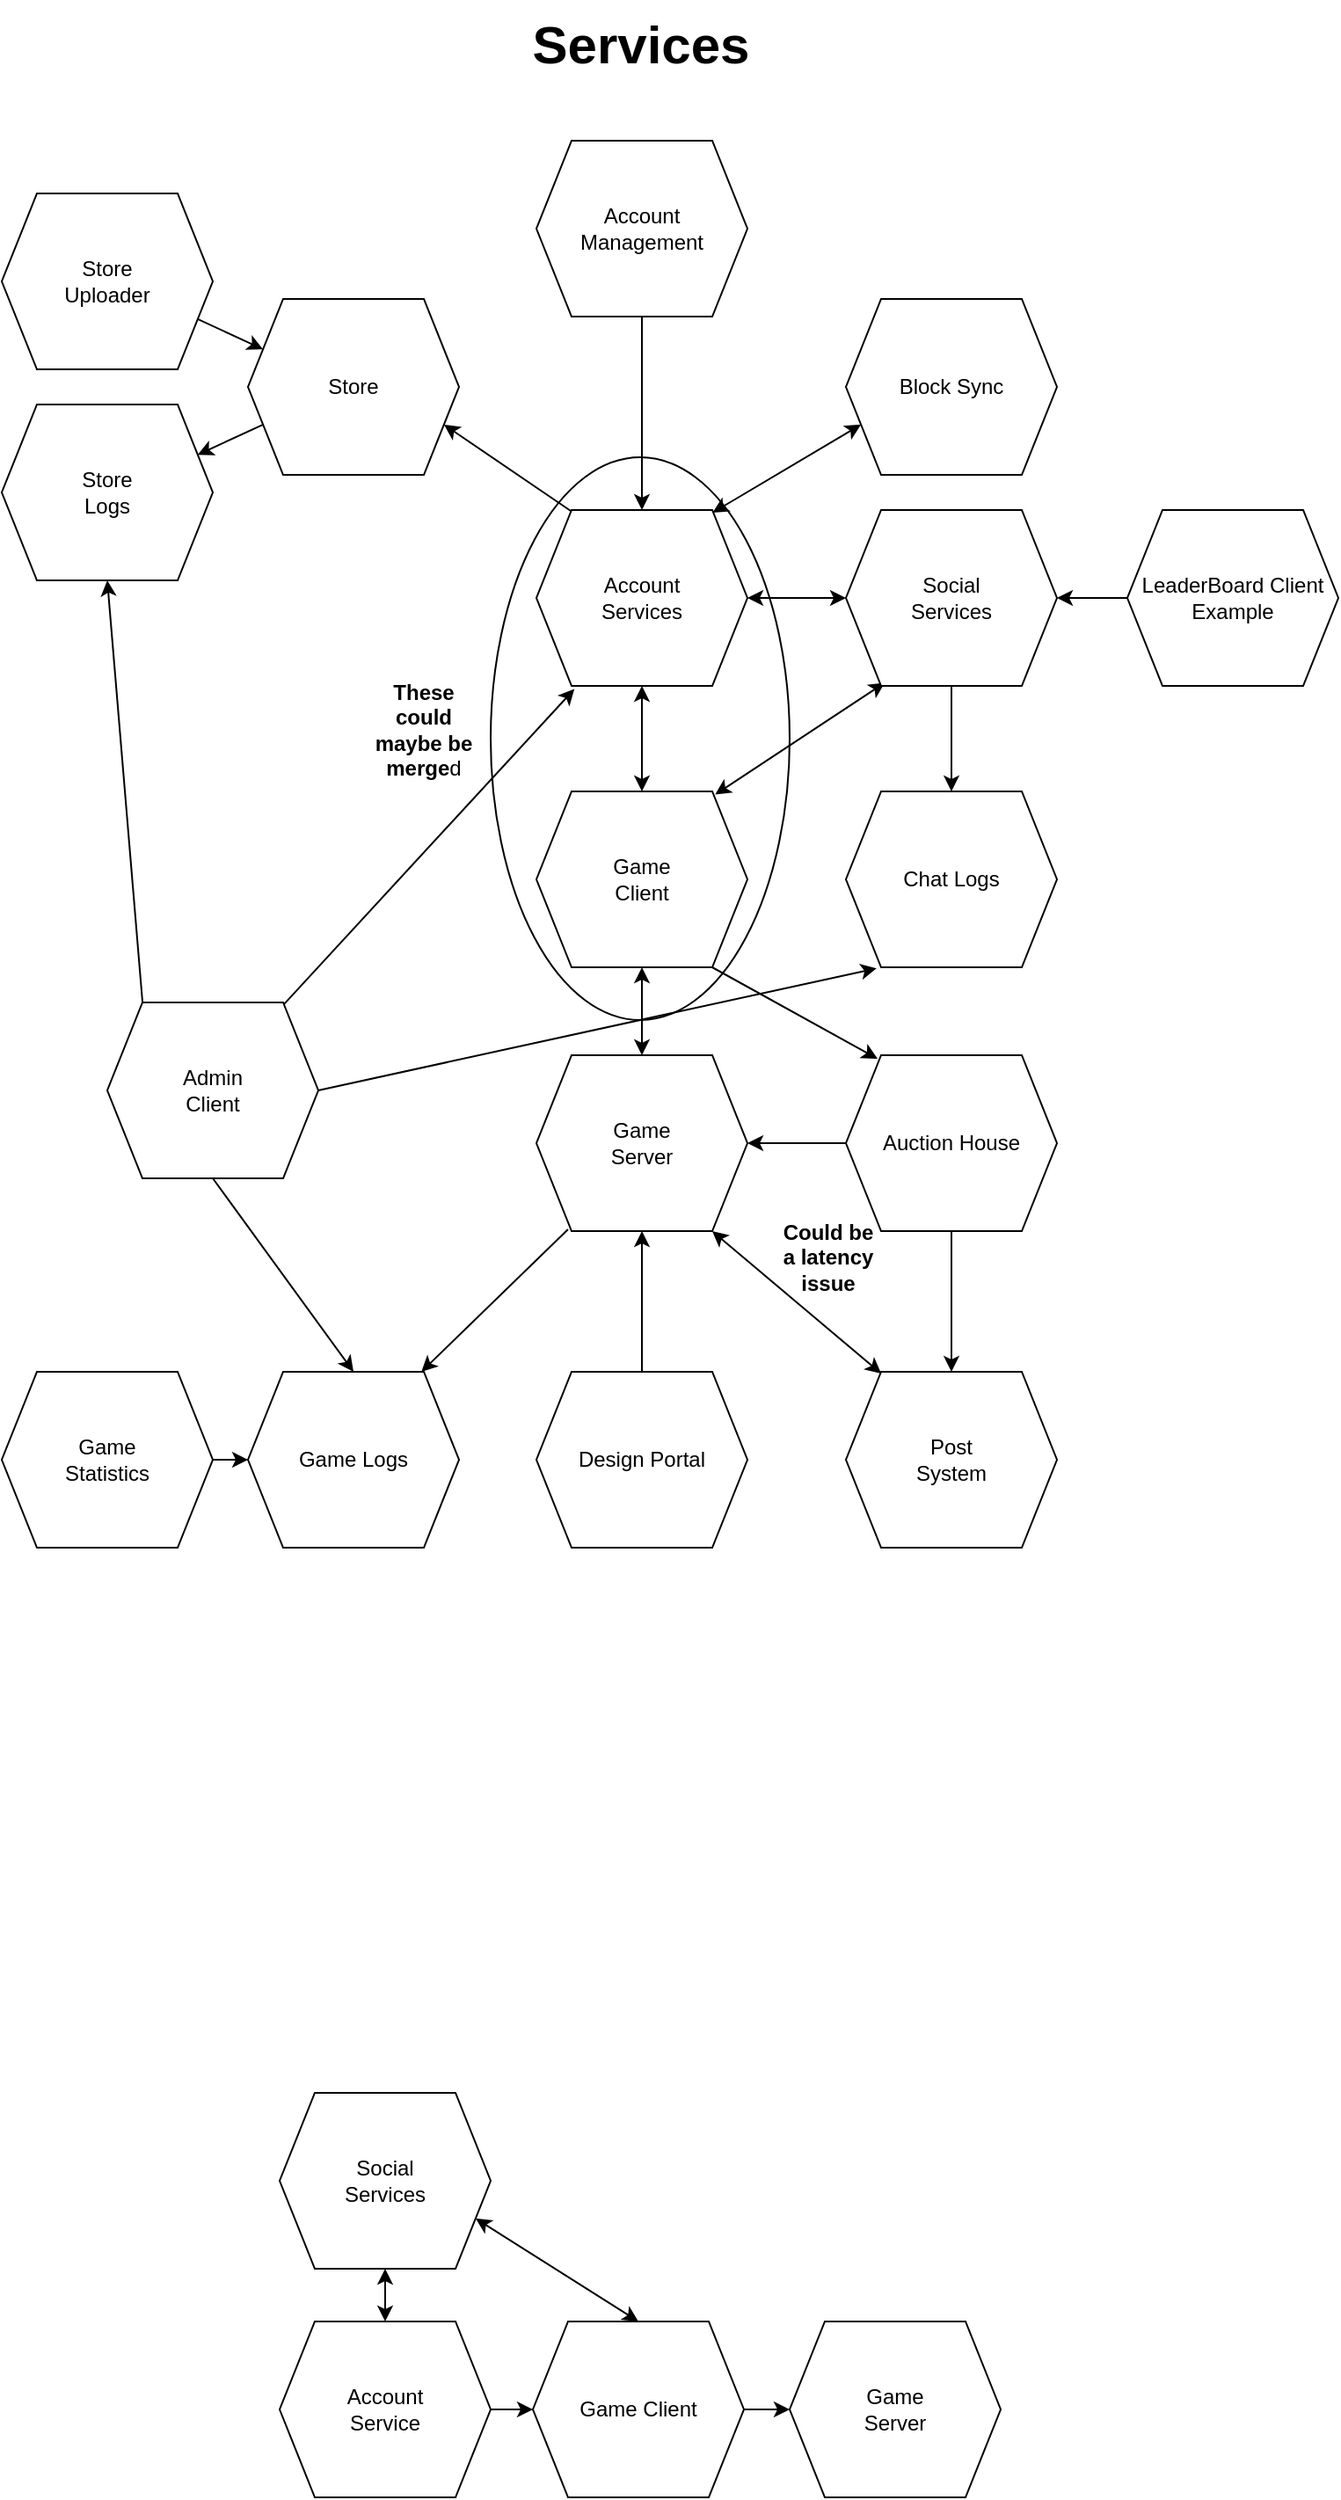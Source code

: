 <mxfile version="21.5.1" type="device">
  <diagram name="Page-1" id="ouslWT2YGiyZ6aAVi6Vt">
    <mxGraphModel dx="1132" dy="935" grid="1" gridSize="10" guides="1" tooltips="1" connect="1" arrows="1" fold="1" page="1" pageScale="1" pageWidth="827" pageHeight="1169" math="0" shadow="0">
      <root>
        <mxCell id="0" />
        <mxCell id="1" parent="0" />
        <mxCell id="ovEI8VttrBKGOXBfAtOH-37" style="edgeStyle=orthogonalEdgeStyle;rounded=0;orthogonalLoop=1;jettySize=auto;html=1;exitX=0.5;exitY=1;exitDx=0;exitDy=0;entryX=0.5;entryY=0;entryDx=0;entryDy=0;" edge="1" parent="1" source="vHYNXInpNzCDS2vVLXOG-13" target="hUZUmu3hO7L59Wzbt8yE-30">
          <mxGeometry relative="1" as="geometry">
            <mxPoint x="424" y="160" as="sourcePoint" />
          </mxGeometry>
        </mxCell>
        <mxCell id="vHYNXInpNzCDS2vVLXOG-13" value="Account&lt;br&gt;Management" style="shape=hexagon;perimeter=hexagonPerimeter2;whiteSpace=wrap;html=1;fixedSize=1;" parent="1" vertex="1">
          <mxGeometry x="364" y="90" width="120" height="100" as="geometry" />
        </mxCell>
        <mxCell id="vHYNXInpNzCDS2vVLXOG-15" value="Design Portal" style="shape=hexagon;perimeter=hexagonPerimeter2;whiteSpace=wrap;html=1;fixedSize=1;" parent="1" vertex="1">
          <mxGeometry x="364" y="790" width="120" height="100" as="geometry" />
        </mxCell>
        <mxCell id="hUZUmu3hO7L59Wzbt8yE-59" style="rounded=0;orthogonalLoop=1;jettySize=auto;html=1;exitX=0.184;exitY=0.982;exitDx=0;exitDy=0;startArrow=classic;startFill=1;exitPerimeter=0;entryX=0.847;entryY=0.018;entryDx=0;entryDy=0;entryPerimeter=0;" parent="1" source="hUZUmu3hO7L59Wzbt8yE-1" target="hUZUmu3hO7L59Wzbt8yE-16" edge="1">
          <mxGeometry relative="1" as="geometry">
            <mxPoint x="540" y="530" as="sourcePoint" />
            <mxPoint x="500" y="460" as="targetPoint" />
          </mxGeometry>
        </mxCell>
        <mxCell id="hUZUmu3hO7L59Wzbt8yE-85" value="" style="edgeStyle=orthogonalEdgeStyle;rounded=0;orthogonalLoop=1;jettySize=auto;html=1;" parent="1" source="vHYNXInpNzCDS2vVLXOG-24" target="hUZUmu3hO7L59Wzbt8yE-71" edge="1">
          <mxGeometry relative="1" as="geometry" />
        </mxCell>
        <mxCell id="ovEI8VttrBKGOXBfAtOH-35" style="rounded=0;orthogonalLoop=1;jettySize=auto;html=1;exitX=0;exitY=0.5;exitDx=0;exitDy=0;entryX=1;entryY=0.5;entryDx=0;entryDy=0;" edge="1" parent="1" source="vHYNXInpNzCDS2vVLXOG-24" target="ovEI8VttrBKGOXBfAtOH-14">
          <mxGeometry relative="1" as="geometry">
            <mxPoint x="490" y="660" as="targetPoint" />
          </mxGeometry>
        </mxCell>
        <mxCell id="vHYNXInpNzCDS2vVLXOG-24" value="Auction House" style="shape=hexagon;perimeter=hexagonPerimeter2;whiteSpace=wrap;html=1;fixedSize=1;" parent="1" vertex="1">
          <mxGeometry x="540" y="610" width="120" height="100" as="geometry" />
        </mxCell>
        <mxCell id="ovEI8VttrBKGOXBfAtOH-22" style="edgeStyle=orthogonalEdgeStyle;rounded=0;orthogonalLoop=1;jettySize=auto;html=1;exitX=0.5;exitY=1;exitDx=0;exitDy=0;entryX=0.5;entryY=0;entryDx=0;entryDy=0;" edge="1" parent="1" source="hUZUmu3hO7L59Wzbt8yE-1" target="ovEI8VttrBKGOXBfAtOH-20">
          <mxGeometry relative="1" as="geometry" />
        </mxCell>
        <mxCell id="hUZUmu3hO7L59Wzbt8yE-1" value="Social &lt;br&gt;Services" style="shape=hexagon;perimeter=hexagonPerimeter2;whiteSpace=wrap;html=1;fixedSize=1;" parent="1" vertex="1">
          <mxGeometry x="540" y="300" width="120" height="100" as="geometry" />
        </mxCell>
        <mxCell id="hUZUmu3hO7L59Wzbt8yE-3" value="&lt;font style=&quot;font-size: 30px;&quot;&gt;&lt;b&gt;Services&lt;/b&gt;&lt;/font&gt;" style="text;html=1;align=center;verticalAlign=middle;resizable=0;points=[];autosize=1;strokeColor=none;fillColor=none;" parent="1" vertex="1">
          <mxGeometry x="348" y="10" width="150" height="50" as="geometry" />
        </mxCell>
        <mxCell id="hUZUmu3hO7L59Wzbt8yE-27" style="rounded=0;orthogonalLoop=1;jettySize=auto;html=1;exitX=0.833;exitY=1;exitDx=0;exitDy=0;startArrow=classic;startFill=1;exitPerimeter=0;entryX=0.167;entryY=0.01;entryDx=0;entryDy=0;entryPerimeter=0;" parent="1" source="ovEI8VttrBKGOXBfAtOH-14" target="hUZUmu3hO7L59Wzbt8yE-71" edge="1">
          <mxGeometry relative="1" as="geometry">
            <mxPoint x="550" y="770" as="targetPoint" />
          </mxGeometry>
        </mxCell>
        <mxCell id="hUZUmu3hO7L59Wzbt8yE-52" style="rounded=0;orthogonalLoop=1;jettySize=auto;html=1;entryX=0.5;entryY=1;entryDx=0;entryDy=0;exitX=0.5;exitY=0;exitDx=0;exitDy=0;" parent="1" source="vHYNXInpNzCDS2vVLXOG-15" target="ovEI8VttrBKGOXBfAtOH-14" edge="1">
          <mxGeometry relative="1" as="geometry">
            <mxPoint x="400" y="760" as="sourcePoint" />
          </mxGeometry>
        </mxCell>
        <mxCell id="hUZUmu3hO7L59Wzbt8yE-73" style="rounded=0;orthogonalLoop=1;jettySize=auto;html=1;exitX=0.833;exitY=1;exitDx=0;exitDy=0;startArrow=none;startFill=0;exitPerimeter=0;entryX=0.15;entryY=0.02;entryDx=0;entryDy=0;entryPerimeter=0;" parent="1" source="hUZUmu3hO7L59Wzbt8yE-16" target="vHYNXInpNzCDS2vVLXOG-24" edge="1">
          <mxGeometry relative="1" as="geometry">
            <mxPoint x="560" y="650" as="targetPoint" />
          </mxGeometry>
        </mxCell>
        <mxCell id="ovEI8VttrBKGOXBfAtOH-15" style="rounded=0;orthogonalLoop=1;jettySize=auto;html=1;exitX=0.5;exitY=1;exitDx=0;exitDy=0;entryX=0.5;entryY=0;entryDx=0;entryDy=0;startArrow=classic;startFill=1;" edge="1" parent="1" source="hUZUmu3hO7L59Wzbt8yE-16" target="ovEI8VttrBKGOXBfAtOH-14">
          <mxGeometry relative="1" as="geometry" />
        </mxCell>
        <mxCell id="hUZUmu3hO7L59Wzbt8yE-16" value="Game&lt;br&gt;Client" style="shape=hexagon;perimeter=hexagonPerimeter2;whiteSpace=wrap;html=1;fixedSize=1;" parent="1" vertex="1">
          <mxGeometry x="364" y="460" width="120" height="100" as="geometry" />
        </mxCell>
        <mxCell id="hUZUmu3hO7L59Wzbt8yE-51" style="rounded=0;orthogonalLoop=1;jettySize=auto;html=1;exitX=0;exitY=0.5;exitDx=0;exitDy=0;entryX=1;entryY=0.5;entryDx=0;entryDy=0;" parent="1" source="hUZUmu3hO7L59Wzbt8yE-21" target="hUZUmu3hO7L59Wzbt8yE-1" edge="1">
          <mxGeometry relative="1" as="geometry">
            <mxPoint x="670" y="400" as="targetPoint" />
          </mxGeometry>
        </mxCell>
        <mxCell id="hUZUmu3hO7L59Wzbt8yE-21" value="LeaderBoard Client&lt;br&gt;Example" style="shape=hexagon;perimeter=hexagonPerimeter2;whiteSpace=wrap;html=1;fixedSize=1;" parent="1" vertex="1">
          <mxGeometry x="700" y="300" width="120" height="100" as="geometry" />
        </mxCell>
        <mxCell id="hUZUmu3hO7L59Wzbt8yE-64" style="edgeStyle=orthogonalEdgeStyle;rounded=0;orthogonalLoop=1;jettySize=auto;html=1;exitX=0.5;exitY=1;exitDx=0;exitDy=0;startArrow=classic;startFill=1;" parent="1" source="hUZUmu3hO7L59Wzbt8yE-30" target="hUZUmu3hO7L59Wzbt8yE-16" edge="1">
          <mxGeometry relative="1" as="geometry" />
        </mxCell>
        <mxCell id="hUZUmu3hO7L59Wzbt8yE-84" style="rounded=0;orthogonalLoop=1;jettySize=auto;html=1;exitX=0.175;exitY=0.015;exitDx=0;exitDy=0;exitPerimeter=0;entryX=1;entryY=0.75;entryDx=0;entryDy=0;" parent="1" source="hUZUmu3hO7L59Wzbt8yE-30" target="hUZUmu3hO7L59Wzbt8yE-83" edge="1">
          <mxGeometry relative="1" as="geometry">
            <mxPoint x="330" y="260" as="targetPoint" />
          </mxGeometry>
        </mxCell>
        <mxCell id="hUZUmu3hO7L59Wzbt8yE-92" style="rounded=0;orthogonalLoop=1;jettySize=auto;html=1;exitX=0.835;exitY=0.015;exitDx=0;exitDy=0;entryX=0;entryY=0.75;entryDx=0;entryDy=0;startArrow=classic;startFill=1;exitPerimeter=0;" parent="1" source="hUZUmu3hO7L59Wzbt8yE-30" target="hUZUmu3hO7L59Wzbt8yE-91" edge="1">
          <mxGeometry relative="1" as="geometry" />
        </mxCell>
        <mxCell id="ovEI8VttrBKGOXBfAtOH-16" style="edgeStyle=orthogonalEdgeStyle;rounded=0;orthogonalLoop=1;jettySize=auto;html=1;exitX=1;exitY=0.5;exitDx=0;exitDy=0;entryX=0;entryY=0.5;entryDx=0;entryDy=0;startArrow=classic;startFill=1;" edge="1" parent="1" source="hUZUmu3hO7L59Wzbt8yE-30" target="hUZUmu3hO7L59Wzbt8yE-1">
          <mxGeometry relative="1" as="geometry" />
        </mxCell>
        <mxCell id="hUZUmu3hO7L59Wzbt8yE-30" value="Account &lt;br&gt;Services" style="shape=hexagon;perimeter=hexagonPerimeter2;whiteSpace=wrap;html=1;fixedSize=1;" parent="1" vertex="1">
          <mxGeometry x="364" y="300" width="120" height="100" as="geometry" />
        </mxCell>
        <mxCell id="hUZUmu3hO7L59Wzbt8yE-67" style="rounded=0;orthogonalLoop=1;jettySize=auto;html=1;exitX=1;exitY=0.5;exitDx=0;exitDy=0;entryX=0.145;entryY=1.006;entryDx=0;entryDy=0;entryPerimeter=0;" parent="1" source="hUZUmu3hO7L59Wzbt8yE-65" target="ovEI8VttrBKGOXBfAtOH-20" edge="1">
          <mxGeometry relative="1" as="geometry">
            <mxPoint x="560.88" y="810.7" as="targetPoint" />
          </mxGeometry>
        </mxCell>
        <mxCell id="ovEI8VttrBKGOXBfAtOH-31" style="rounded=0;orthogonalLoop=1;jettySize=auto;html=1;exitX=0.836;exitY=0.012;exitDx=0;exitDy=0;entryX=0.18;entryY=1.018;entryDx=0;entryDy=0;entryPerimeter=0;exitPerimeter=0;" edge="1" parent="1" source="hUZUmu3hO7L59Wzbt8yE-65" target="hUZUmu3hO7L59Wzbt8yE-30">
          <mxGeometry relative="1" as="geometry" />
        </mxCell>
        <mxCell id="ovEI8VttrBKGOXBfAtOH-36" style="rounded=0;orthogonalLoop=1;jettySize=auto;html=1;exitX=0.167;exitY=0;exitDx=0;exitDy=0;entryX=0.5;entryY=1;entryDx=0;entryDy=0;exitPerimeter=0;" edge="1" parent="1" source="hUZUmu3hO7L59Wzbt8yE-65" target="ovEI8VttrBKGOXBfAtOH-26">
          <mxGeometry relative="1" as="geometry" />
        </mxCell>
        <mxCell id="hUZUmu3hO7L59Wzbt8yE-65" value="Admin&lt;br&gt;Client" style="shape=hexagon;perimeter=hexagonPerimeter2;whiteSpace=wrap;html=1;fixedSize=1;" parent="1" vertex="1">
          <mxGeometry x="120" y="580" width="120" height="100" as="geometry" />
        </mxCell>
        <mxCell id="hUZUmu3hO7L59Wzbt8yE-71" value="Post &lt;br&gt;System" style="shape=hexagon;perimeter=hexagonPerimeter2;whiteSpace=wrap;html=1;fixedSize=1;" parent="1" vertex="1">
          <mxGeometry x="540" y="790" width="120" height="100" as="geometry" />
        </mxCell>
        <mxCell id="ovEI8VttrBKGOXBfAtOH-28" style="rounded=0;orthogonalLoop=1;jettySize=auto;html=1;exitX=0;exitY=0.75;exitDx=0;exitDy=0;entryX=1;entryY=0.25;entryDx=0;entryDy=0;" edge="1" parent="1" source="hUZUmu3hO7L59Wzbt8yE-83" target="ovEI8VttrBKGOXBfAtOH-26">
          <mxGeometry relative="1" as="geometry" />
        </mxCell>
        <mxCell id="hUZUmu3hO7L59Wzbt8yE-83" value="Store" style="shape=hexagon;perimeter=hexagonPerimeter2;whiteSpace=wrap;html=1;fixedSize=1;" parent="1" vertex="1">
          <mxGeometry x="200" y="180" width="120" height="100" as="geometry" />
        </mxCell>
        <mxCell id="hUZUmu3hO7L59Wzbt8yE-91" value="Block Sync" style="shape=hexagon;perimeter=hexagonPerimeter2;whiteSpace=wrap;html=1;fixedSize=1;" parent="1" vertex="1">
          <mxGeometry x="540" y="180" width="120" height="100" as="geometry" />
        </mxCell>
        <mxCell id="hUZUmu3hO7L59Wzbt8yE-95" style="rounded=0;orthogonalLoop=1;jettySize=auto;html=1;exitX=1;exitY=0.75;exitDx=0;exitDy=0;entryX=0;entryY=0.25;entryDx=0;entryDy=0;" parent="1" source="hUZUmu3hO7L59Wzbt8yE-93" target="hUZUmu3hO7L59Wzbt8yE-83" edge="1">
          <mxGeometry relative="1" as="geometry" />
        </mxCell>
        <mxCell id="hUZUmu3hO7L59Wzbt8yE-93" value="Store &lt;br&gt;Uploader" style="shape=hexagon;perimeter=hexagonPerimeter2;whiteSpace=wrap;html=1;fixedSize=1;" parent="1" vertex="1">
          <mxGeometry x="60" y="120" width="120" height="100" as="geometry" />
        </mxCell>
        <mxCell id="ovEI8VttrBKGOXBfAtOH-25" style="rounded=0;orthogonalLoop=1;jettySize=auto;html=1;exitX=0.15;exitY=0.99;exitDx=0;exitDy=0;entryX=0.822;entryY=0;entryDx=0;entryDy=0;entryPerimeter=0;exitPerimeter=0;" edge="1" parent="1" source="ovEI8VttrBKGOXBfAtOH-14" target="ovEI8VttrBKGOXBfAtOH-2">
          <mxGeometry relative="1" as="geometry">
            <mxPoint x="360" y="580" as="sourcePoint" />
            <mxPoint x="300" y="670" as="targetPoint" />
          </mxGeometry>
        </mxCell>
        <mxCell id="ovEI8VttrBKGOXBfAtOH-2" value="Game&amp;nbsp;Logs" style="shape=hexagon;perimeter=hexagonPerimeter2;whiteSpace=wrap;html=1;fixedSize=1;" vertex="1" parent="1">
          <mxGeometry x="200" y="790" width="120" height="100" as="geometry" />
        </mxCell>
        <mxCell id="ovEI8VttrBKGOXBfAtOH-4" style="rounded=0;orthogonalLoop=1;jettySize=auto;html=1;exitX=0.5;exitY=1;exitDx=0;exitDy=0;entryX=0.5;entryY=0;entryDx=0;entryDy=0;" edge="1" parent="1" source="hUZUmu3hO7L59Wzbt8yE-65" target="ovEI8VttrBKGOXBfAtOH-2">
          <mxGeometry relative="1" as="geometry">
            <mxPoint x="250" y="710" as="sourcePoint" />
            <mxPoint x="200" y="860" as="targetPoint" />
          </mxGeometry>
        </mxCell>
        <mxCell id="ovEI8VttrBKGOXBfAtOH-9" style="edgeStyle=orthogonalEdgeStyle;rounded=0;orthogonalLoop=1;jettySize=auto;html=1;exitX=1;exitY=0.5;exitDx=0;exitDy=0;entryX=0;entryY=0.5;entryDx=0;entryDy=0;" edge="1" parent="1" source="ovEI8VttrBKGOXBfAtOH-6" target="ovEI8VttrBKGOXBfAtOH-7">
          <mxGeometry relative="1" as="geometry" />
        </mxCell>
        <mxCell id="ovEI8VttrBKGOXBfAtOH-6" value="Account&lt;br&gt;Service" style="shape=hexagon;perimeter=hexagonPerimeter2;whiteSpace=wrap;html=1;fixedSize=1;" vertex="1" parent="1">
          <mxGeometry x="218" y="1330" width="120" height="100" as="geometry" />
        </mxCell>
        <mxCell id="ovEI8VttrBKGOXBfAtOH-10" style="edgeStyle=orthogonalEdgeStyle;rounded=0;orthogonalLoop=1;jettySize=auto;html=1;exitX=1;exitY=0.5;exitDx=0;exitDy=0;entryX=0;entryY=0.5;entryDx=0;entryDy=0;" edge="1" parent="1" source="ovEI8VttrBKGOXBfAtOH-7" target="ovEI8VttrBKGOXBfAtOH-8">
          <mxGeometry relative="1" as="geometry" />
        </mxCell>
        <mxCell id="ovEI8VttrBKGOXBfAtOH-7" value="Game Client" style="shape=hexagon;perimeter=hexagonPerimeter2;whiteSpace=wrap;html=1;fixedSize=1;" vertex="1" parent="1">
          <mxGeometry x="362" y="1330" width="120" height="100" as="geometry" />
        </mxCell>
        <mxCell id="ovEI8VttrBKGOXBfAtOH-8" value="Game&lt;br&gt;Server" style="shape=hexagon;perimeter=hexagonPerimeter2;whiteSpace=wrap;html=1;fixedSize=1;" vertex="1" parent="1">
          <mxGeometry x="508" y="1330" width="120" height="100" as="geometry" />
        </mxCell>
        <mxCell id="ovEI8VttrBKGOXBfAtOH-12" style="edgeStyle=orthogonalEdgeStyle;rounded=0;orthogonalLoop=1;jettySize=auto;html=1;exitX=0.5;exitY=1;exitDx=0;exitDy=0;entryX=0.5;entryY=0;entryDx=0;entryDy=0;startArrow=classic;startFill=1;" edge="1" parent="1" source="ovEI8VttrBKGOXBfAtOH-11" target="ovEI8VttrBKGOXBfAtOH-6">
          <mxGeometry relative="1" as="geometry" />
        </mxCell>
        <mxCell id="ovEI8VttrBKGOXBfAtOH-13" style="rounded=0;orthogonalLoop=1;jettySize=auto;html=1;exitX=1;exitY=0.75;exitDx=0;exitDy=0;entryX=0.5;entryY=0;entryDx=0;entryDy=0;startArrow=classic;startFill=1;" edge="1" parent="1" source="ovEI8VttrBKGOXBfAtOH-11" target="ovEI8VttrBKGOXBfAtOH-7">
          <mxGeometry relative="1" as="geometry" />
        </mxCell>
        <mxCell id="ovEI8VttrBKGOXBfAtOH-11" value="Social&lt;br&gt;Services" style="shape=hexagon;perimeter=hexagonPerimeter2;whiteSpace=wrap;html=1;fixedSize=1;" vertex="1" parent="1">
          <mxGeometry x="218" y="1200" width="120" height="100" as="geometry" />
        </mxCell>
        <mxCell id="ovEI8VttrBKGOXBfAtOH-14" value="Game&lt;br&gt;Server" style="shape=hexagon;perimeter=hexagonPerimeter2;whiteSpace=wrap;html=1;fixedSize=1;" vertex="1" parent="1">
          <mxGeometry x="364" y="610" width="120" height="100" as="geometry" />
        </mxCell>
        <mxCell id="ovEI8VttrBKGOXBfAtOH-19" style="edgeStyle=orthogonalEdgeStyle;rounded=0;orthogonalLoop=1;jettySize=auto;html=1;exitX=1;exitY=0.5;exitDx=0;exitDy=0;entryX=0;entryY=0.5;entryDx=0;entryDy=0;" edge="1" parent="1" source="ovEI8VttrBKGOXBfAtOH-17" target="ovEI8VttrBKGOXBfAtOH-2">
          <mxGeometry relative="1" as="geometry" />
        </mxCell>
        <mxCell id="ovEI8VttrBKGOXBfAtOH-17" value="Game&lt;br&gt;Statistics" style="shape=hexagon;perimeter=hexagonPerimeter2;whiteSpace=wrap;html=1;fixedSize=1;" vertex="1" parent="1">
          <mxGeometry x="60" y="790" width="120" height="100" as="geometry" />
        </mxCell>
        <mxCell id="ovEI8VttrBKGOXBfAtOH-20" value="Chat Logs" style="shape=hexagon;perimeter=hexagonPerimeter2;whiteSpace=wrap;html=1;fixedSize=1;" vertex="1" parent="1">
          <mxGeometry x="540" y="460" width="120" height="100" as="geometry" />
        </mxCell>
        <mxCell id="ovEI8VttrBKGOXBfAtOH-26" value="Store&lt;br&gt;Logs" style="shape=hexagon;perimeter=hexagonPerimeter2;whiteSpace=wrap;html=1;fixedSize=1;" vertex="1" parent="1">
          <mxGeometry x="60" y="240" width="120" height="100" as="geometry" />
        </mxCell>
        <mxCell id="ovEI8VttrBKGOXBfAtOH-38" value="" style="ellipse;whiteSpace=wrap;html=1;fillColor=none;" vertex="1" parent="1">
          <mxGeometry x="338" y="270" width="170" height="320" as="geometry" />
        </mxCell>
        <mxCell id="ovEI8VttrBKGOXBfAtOH-40" value="&lt;b&gt;Could be a latency issue&lt;/b&gt;" style="text;html=1;strokeColor=none;fillColor=none;align=center;verticalAlign=middle;whiteSpace=wrap;rounded=0;" vertex="1" parent="1">
          <mxGeometry x="500" y="710" width="60" height="30" as="geometry" />
        </mxCell>
        <mxCell id="ovEI8VttrBKGOXBfAtOH-41" value="&lt;b&gt;These could maybe be merge&lt;/b&gt;d" style="text;html=1;strokeColor=none;fillColor=none;align=center;verticalAlign=middle;whiteSpace=wrap;rounded=0;" vertex="1" parent="1">
          <mxGeometry x="270" y="410" width="60" height="30" as="geometry" />
        </mxCell>
      </root>
    </mxGraphModel>
  </diagram>
</mxfile>
